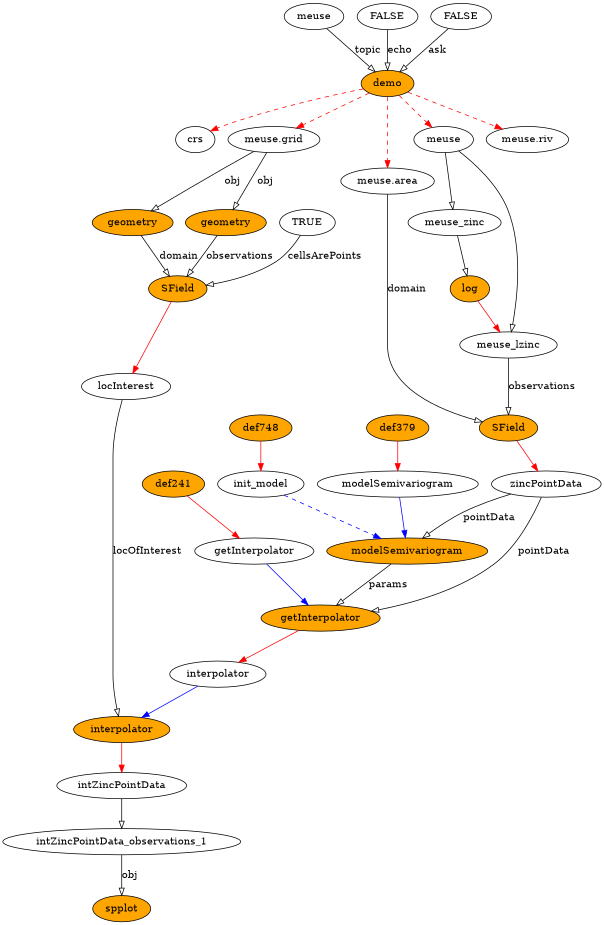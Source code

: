 digraph f {
	graph [bgcolor=transparent, fontcolor=black, ratio=fill, splines=TRUE, rank=same, size="4.03125,6.19791666666667", rankdir=TB];
	node [label="\N", shape=ellipse, fixedsize=FALSE, fillcolor=white, style=filled, color=black, fontcolor=black, fontsize=14, height="0.5", width="0.75"];
	edge [headport=center, style=solid, arrowhead=normal, color=black, dir=none, weight="1.0", fontcolor=black, arrowtail=none, fontsize=14, labelfontsize=11, arrowsize=1, minlen=1];
	graph [bb="0,0,793.27,1220"];
	init_model [width="1.4567", pos="321.35,584"];
	def748 [fillcolor=orange, width="1.0396", pos="321.35,658"];
	modelSemivariogram [width="2.621", pos="512.35,584"];
	def379 [fillcolor=orange, width="1.0396", pos="512.35,658"];
	getInterpolator [width="1.8947", pos="303.35,494"];
	def241 [fillcolor=orange, width="1.0396", pos="195.35,584"];
	865 [label=demo, fillcolor=orange, width="0.89573", pos="526.35,1112"];
	975 [label=meuse, width="0.98203", pos="418.35,1202"];
	255 [label=FALSE, width="1.1187", pos="526.35,1202"];
	977 [label=FALSE, width="1.1187", pos="641.35,1202"];
	crs [pos="261.35,1038"];
	meuse [width="0.98203", pos="608.35,1038"];
	"meuse.area" [width="1.5027", pos="526.35,984"];
	"meuse.grid" [width="1.4816", pos="375.35,1038"];
	"meuse.riv" [width="1.3451", pos="727.35,1038"];
	meuse_lzinc [width="1.6431", pos="643.35,766"];
	145 [label=log, fillcolor=orange, pos="631.35,840"];
	meuse_zinc [width="1.5642", pos="624.35,930"];
	zincPointData [width="1.8159", pos="718.35,584"];
	471 [label=SField, fillcolor=orange, width="1.0036", pos="643.35,658"];
	interpolator [width="1.5568", pos="261.35,330"];
	176 [label=getInterpolator, fillcolor=orange, width="1.8947", pos="396.35,404"];
	483 [label=modelSemivariogram, fillcolor=orange, width="2.621", pos="512.35,494"];
	locInterest [width="1.4276", pos="132.35,712"];
	103 [label=SField, fillcolor=orange, width="1.0036", pos="248.35,840"];
	492 [label=geometry, fillcolor=orange, width="1.3126", pos="317.35,930"];
	90 [label=geometry, fillcolor=orange, width="1.3126", pos="187.35,930"];
	690 [label=TRUE, width="1.0034", pos="435.35,930"];
	intZincPointData [width="2.1466", pos="161.35,182"];
	547 [label=interpolator, fillcolor=orange, width="1.5568", pos="161.35,256"];
	555 [label=spplot, fillcolor=orange, width="0.9534", pos="161.35,18"];
	intZincPointData_observations_1 [width="3.9006", pos="161.35,108"];
	init_model -> 483:center [style=dashed, color=blue, dir=forward, weight=1, pos="e,478.03,510.81 351.61,569.06 383.19,554.51 432.99,531.56 468.79,515.07"];
	def748 -> init_model:center [color=red, dir=forward, weight=1, pos="e,321.35,602.44 321.35,639.94 321.35,631.81 321.35,621.88 321.35,612.7"];
	modelSemivariogram -> 483:center [color=blue, dir=forward, weight=1, pos="e,512.35,512.05 512.35,565.61 512.35,553.24 512.35,536.37 512.35,522.22"];
	def379 -> modelSemivariogram:center [color=red, dir=forward, weight=1, pos="e,512.35,602.44 512.35,639.94 512.35,631.81 512.35,621.88 512.35,612.7"];
	getInterpolator -> 176:center [color=blue, dir=forward, weight=1, pos="e,378.93,421.48 320.84,476.45 335.13,462.93 355.5,443.65 371.48,428.53"];
	def241 -> getInterpolator:center [color=red, dir=forward, weight=1, pos="e,283.1,511.5 213.67,568.07 230.52,554.34 255.76,533.78 275.17,517.96"];
	865 -> crs:center [style=dashed, color=red, dir=forward, weight=1, pos="e,284.85,1047.2 497.09,1104.2 455.72,1094.4 377.84,1075.3 312.35,1056 306.55,1054.3 300.43,1052.4 294.52,1050.4"];
	865 -> meuse:center [style=dashed, color=red, dir=forward, weight=1, pos="e,591.21,1054 542.94,1096.4 554.57,1086.2 570.31,1072.4 583.44,1060.9"];
	865 -> "meuse.area":center [style=dashed, color=red, dir=forward, weight=1, pos="e,526.35,1002 526.35,1093.7 526.35,1072.7 526.35,1037 526.35,1012.2"];
	865 -> "meuse.grid":center [style=dashed, color=red, dir=forward, weight=1, pos="e,404.86,1053.1 502.42,1099.6 478.66,1088.3 441.85,1070.7 413.95,1057.4"];
	865 -> "meuse.riv":center [style=dashed, color=red, dir=forward, weight=1, pos="e,693.84,1051 553.04,1101.4 586.58,1089.4 644.57,1068.7 684.39,1054.4"];
	975 -> 865:center [arrowhead=onormal, dir=forward, weight=1, label=topic, pos="e,508.65,1127.4 436.67,1186.1 454.26,1171.7 480.98,1150 500.69,1133.9", lp="495.34,1157"];
	255 -> 865:center [arrowhead=onormal, dir=forward, weight=1, label=echo, pos="e,526.35,1130.1 526.35,1183.6 526.35,1171.2 526.35,1154.4 526.35,1140.2", lp="539.56,1157"];
	977 -> 865:center [arrowhead=onormal, dir=forward, weight=1, label=ask, pos="e,544.81,1127.1 621.84,1186.1 602.91,1171.6 574.05,1149.5 553.01,1133.4", lp="602.68,1157"];
	meuse -> meuse_lzinc:center [arrowhead=onormal, dir=forward, weight=1, pos="e,654.44,783.89 627.78,1022.9 647.58,1007.2 677.06,979.76 689.35,948 710.08,894.43 680.08,828.32 659.64,792.68"];
	meuse -> meuse_zinc:center [arrowhead=onormal, dir=forward, weight=1, pos="e,621.78,947.99 610.92,1020 613.44,1003.3 617.32,977.58 620.26,958.08"];
	"meuse.area" -> 471:center [arrowhead=onormal, dir=forward, weight=1, label=domain, pos="e,615.62,669.71 526.35,965.83 526.35,946.44 526.35,913.95 526.35,886 526.35,886 526.35,886 526.35,765 526.35,721.16 572.03,690.72\
 606.3,674.05", lp="547.34,840"];
	"meuse.grid" -> 492:center [arrowhead=onormal, dir=forward, weight=1, label=obj, pos="e,326.64,947.99 366.03,1020 356.73,1003 342.31,976.62 331.58,957.01", lp="364.29,984"];
	"meuse.grid" -> 90:center [arrowhead=onormal, dir=forward, weight=1, label=obj, pos="e,212.66,945.27 349.21,1022.3 315.91,1003.5 258.29,971 221.53,950.27", lp="318.29,984"];
	meuse_lzinc -> 471:center [arrowhead=onormal, dir=forward, weight=1, label=observations, pos="e,643.35,676.34 643.35,747.97 643.35,731.38 643.35,705.88 643.35,686.43", lp="678.73,712"];
	145 -> meuse_lzinc:center [color=red, dir=forward, weight=1, pos="e,640.44,784.44 634.19,821.94 635.56,813.72 637.24,803.66 638.78,794.41"];
	meuse_zinc -> 145:center [arrowhead=onormal, dir=forward, weight=1, pos="e,629.99,858.05 625.73,911.61 626.71,899.24 628.06,882.37 629.18,868.22"];
	zincPointData -> 483:center [arrowhead=onormal, dir=forward, weight=1, label=pointData, pos="e,543.36,511.21 678.25,569.65 660.57,563.49 639.65,555.81 621.14,548 597.98,538.22 572.69,526 552.34,515.76", lp="647.95,539"];
	zincPointData -> 176:center [arrowhead=onormal, dir=forward, weight=1, label=pointData, pos="e,449.38,415.57 706.84,566.06 689.74,542.22 655.3,499.12 615.35,476 566.36,447.65 504.55,428.94 459.1,417.88", lp="686.95,494"];
	471 -> zincPointData:center [color=red, dir=forward, weight=1, pos="e,701.16,601.5 659.25,641.73 669.24,632.14 682.34,619.57 693.66,608.7"];
	interpolator -> 547:center [color=blue, dir=forward, weight=1, pos="e,183.35,272.84 239.65,313.38 225.59,303.26 207.09,289.93 191.6,278.78"];
	176 -> interpolator:center [color=red, dir=forward, weight=1, pos="e,288.88,345.68 367.39,387.55 347.05,376.71 319.69,362.12 297.86,350.47"];
	483 -> 176:center [arrowhead=onormal, dir=forward, weight=1, label=params, pos="e,417.68,421.18 490.53,476.45 472.27,462.59 446.04,442.7 425.89,427.42", lp="484.56,449"];
	locInterest -> 547:center [arrowhead=onormal, dir=forward, weight=1, label=locOfInterest, pos="e,144.99,273.47 128.38,694.05 124.55,676.22 119.35,647.3 119.35,622 119.35,622 119.35,622 119.35,329 119.35,311.55 128.67,294.56\
 138.52,281.48", lp="156.27,494"];
	103 -> locInterest:center [color=red, dir=forward, weight=1, pos="e,147.35,729.3 233.89,823.3 213.86,801.53 177.49,762.03 154.15,736.68"];
	492 -> 103:center [arrowhead=onormal, dir=forward, weight=1, label=observations, pos="e,261.03,857.18 304.37,912.45 293.89,899.09 279.01,880.11 267.22,865.07", lp="324.73,885"];
	90 -> 103:center [arrowhead=onormal, dir=forward, weight=1, label=domain, pos="e,237.13,857.18 198.82,912.45 207.99,899.21 220.99,880.46 231.37,865.49", lp="244.34,885"];
	690 -> 103:center [arrowhead=onormal, dir=forward, weight=1, label=cellsArePoints, pos="e,280.94,847.79 418.4,913.92 404.45,902.19 383.74,886.23 363.35,876 340.46,864.52 313.09,856 290.8,850.25", lp="433.17,885"];
	intZincPointData -> intZincPointData_observations_1:center [arrowhead=onormal, dir=forward, weight=1, pos="e,161.35,126.44 161.35,163.94 161.35,155.81 161.35,145.88 161.35,136.7"];
	547 -> intZincPointData:center [color=red, dir=forward, weight=1, pos="e,161.35,200.44 161.35,237.94 161.35,229.81 161.35,219.88 161.35,210.7"];
	intZincPointData_observations_1 -> 555:center [arrowhead=onormal, dir=forward, weight=1, label=obj, pos="e,161.35,36.05 161.35,89.614 161.35,77.24 161.35,60.369 161.35,46.22", lp="170.29,63"];
}
